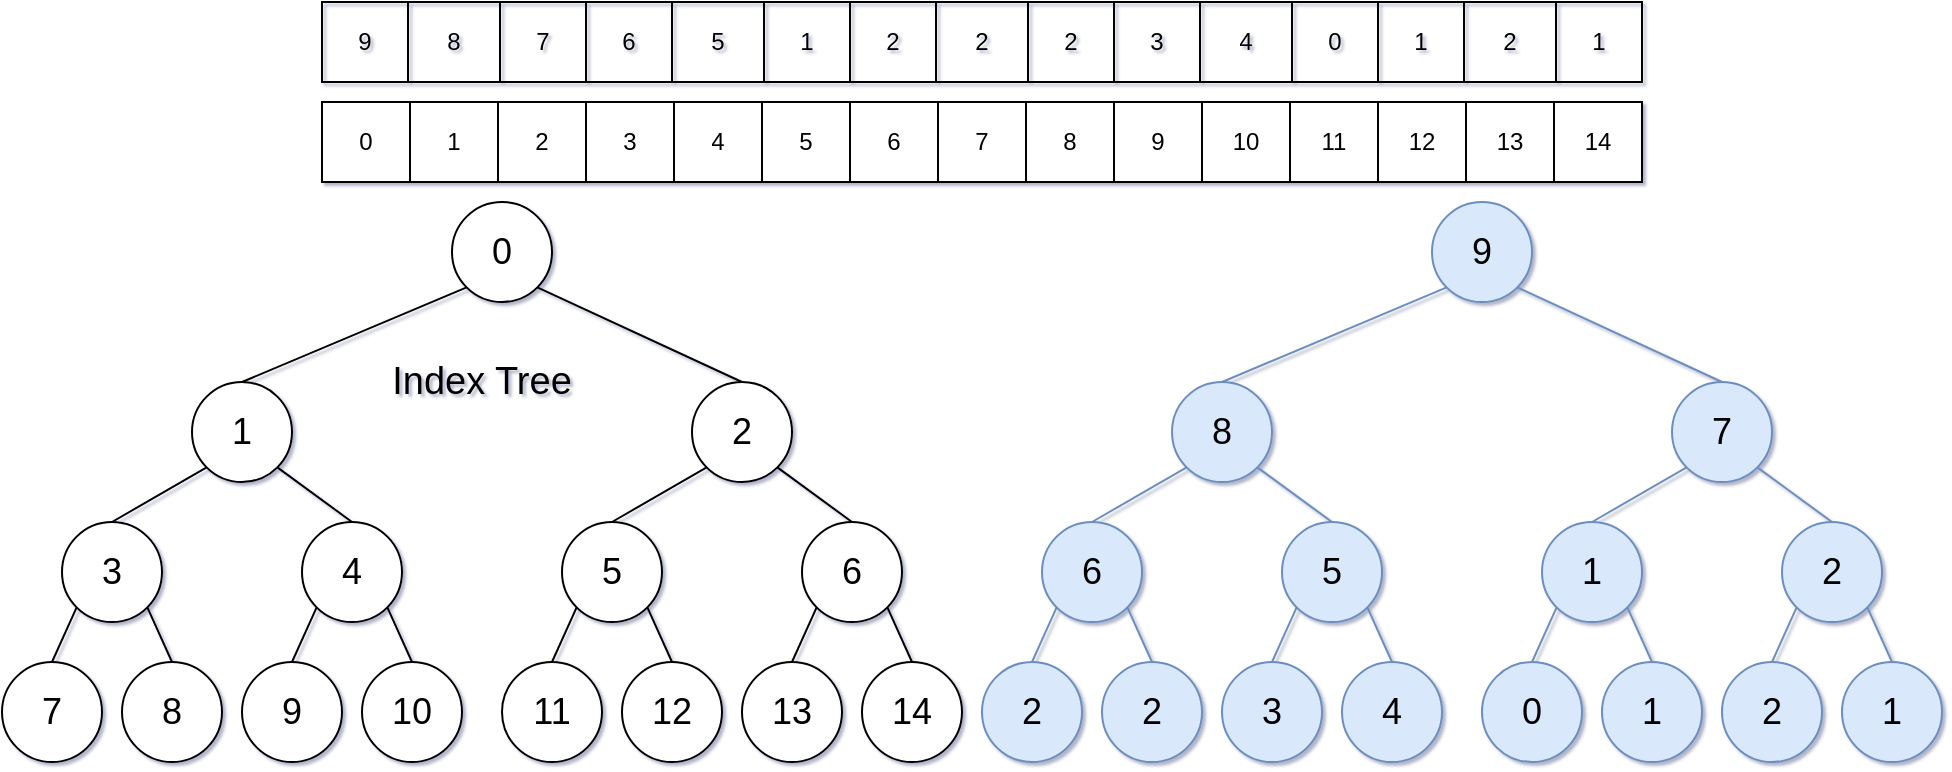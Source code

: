 <mxfile version="13.3.9" type="device"><diagram id="yVLZpIsI26Wl2eWA7hMD" name="Página-1"><mxGraphModel dx="1753" dy="853" grid="1" gridSize="10" guides="1" tooltips="1" connect="1" arrows="1" fold="1" page="1" pageScale="1" pageWidth="850" pageHeight="1100" math="1" shadow="1"><root><mxCell id="0"/><mxCell id="1" parent="0"/><mxCell id="zdoIZ9esWqNXrfheLimH-69" value="" style="ellipse;whiteSpace=wrap;html=1;aspect=fixed;fontSize=18;" parent="1" vertex="1"><mxGeometry x="235" y="310" width="50" height="50" as="geometry"/></mxCell><mxCell id="zdoIZ9esWqNXrfheLimH-70" value="0" style="text;html=1;strokeColor=none;fillColor=none;align=center;verticalAlign=middle;whiteSpace=wrap;rounded=0;fontSize=18;" parent="1" vertex="1"><mxGeometry x="240" y="325" width="40" height="20" as="geometry"/></mxCell><mxCell id="zdoIZ9esWqNXrfheLimH-90" value="" style="ellipse;whiteSpace=wrap;html=1;aspect=fixed;fontSize=18;" parent="1" vertex="1"><mxGeometry x="105" y="400" width="50" height="50" as="geometry"/></mxCell><mxCell id="zdoIZ9esWqNXrfheLimH-91" value="1" style="text;html=1;strokeColor=none;fillColor=none;align=center;verticalAlign=middle;whiteSpace=wrap;rounded=0;fontSize=18;" parent="1" vertex="1"><mxGeometry x="110" y="415" width="40" height="20" as="geometry"/></mxCell><mxCell id="zdoIZ9esWqNXrfheLimH-92" value="" style="ellipse;whiteSpace=wrap;html=1;aspect=fixed;fontSize=18;" parent="1" vertex="1"><mxGeometry x="40" y="470" width="50" height="50" as="geometry"/></mxCell><mxCell id="zdoIZ9esWqNXrfheLimH-93" value="3" style="text;html=1;strokeColor=none;fillColor=none;align=center;verticalAlign=middle;whiteSpace=wrap;rounded=0;fontSize=18;" parent="1" vertex="1"><mxGeometry x="45" y="485" width="40" height="20" as="geometry"/></mxCell><mxCell id="zdoIZ9esWqNXrfheLimH-96" value="" style="ellipse;whiteSpace=wrap;html=1;aspect=fixed;fontSize=18;" parent="1" vertex="1"><mxGeometry x="10" y="540" width="50" height="50" as="geometry"/></mxCell><mxCell id="zdoIZ9esWqNXrfheLimH-97" value="7" style="text;html=1;strokeColor=none;fillColor=none;align=center;verticalAlign=middle;whiteSpace=wrap;rounded=0;fontSize=18;" parent="1" vertex="1"><mxGeometry x="15" y="555" width="40" height="20" as="geometry"/></mxCell><mxCell id="zdoIZ9esWqNXrfheLimH-98" value="" style="ellipse;whiteSpace=wrap;html=1;aspect=fixed;fontSize=18;" parent="1" vertex="1"><mxGeometry x="70" y="540" width="50" height="50" as="geometry"/></mxCell><mxCell id="zdoIZ9esWqNXrfheLimH-99" value="8" style="text;html=1;strokeColor=none;fillColor=none;align=center;verticalAlign=middle;whiteSpace=wrap;rounded=0;fontSize=18;" parent="1" vertex="1"><mxGeometry x="75" y="555" width="40" height="20" as="geometry"/></mxCell><mxCell id="zdoIZ9esWqNXrfheLimH-108" value="" style="ellipse;whiteSpace=wrap;html=1;aspect=fixed;fontSize=18;" parent="1" vertex="1"><mxGeometry x="160" y="470" width="50" height="50" as="geometry"/></mxCell><mxCell id="zdoIZ9esWqNXrfheLimH-110" value="" style="ellipse;whiteSpace=wrap;html=1;aspect=fixed;fontSize=18;" parent="1" vertex="1"><mxGeometry x="130" y="540" width="50" height="50" as="geometry"/></mxCell><mxCell id="zdoIZ9esWqNXrfheLimH-111" value="9" style="text;html=1;strokeColor=none;fillColor=none;align=center;verticalAlign=middle;whiteSpace=wrap;rounded=0;fontSize=18;" parent="1" vertex="1"><mxGeometry x="135" y="555" width="40" height="20" as="geometry"/></mxCell><mxCell id="zdoIZ9esWqNXrfheLimH-112" value="" style="ellipse;whiteSpace=wrap;html=1;aspect=fixed;fontSize=18;" parent="1" vertex="1"><mxGeometry x="190" y="540" width="50" height="50" as="geometry"/></mxCell><mxCell id="zdoIZ9esWqNXrfheLimH-113" value="10" style="text;html=1;strokeColor=none;fillColor=none;align=center;verticalAlign=middle;whiteSpace=wrap;rounded=0;fontSize=18;" parent="1" vertex="1"><mxGeometry x="195" y="555" width="40" height="20" as="geometry"/></mxCell><mxCell id="zdoIZ9esWqNXrfheLimH-114" value="" style="ellipse;whiteSpace=wrap;html=1;aspect=fixed;fontSize=18;" parent="1" vertex="1"><mxGeometry x="355" y="400" width="50" height="50" as="geometry"/></mxCell><mxCell id="zdoIZ9esWqNXrfheLimH-115" value="2" style="text;html=1;strokeColor=none;fillColor=none;align=center;verticalAlign=middle;whiteSpace=wrap;rounded=0;fontSize=18;" parent="1" vertex="1"><mxGeometry x="360" y="415" width="40" height="20" as="geometry"/></mxCell><mxCell id="zdoIZ9esWqNXrfheLimH-116" value="" style="ellipse;whiteSpace=wrap;html=1;aspect=fixed;fontSize=18;" parent="1" vertex="1"><mxGeometry x="290" y="470" width="50" height="50" as="geometry"/></mxCell><mxCell id="zdoIZ9esWqNXrfheLimH-117" value="5" style="text;html=1;strokeColor=none;fillColor=none;align=center;verticalAlign=middle;whiteSpace=wrap;rounded=0;fontSize=18;" parent="1" vertex="1"><mxGeometry x="295" y="485" width="40" height="20" as="geometry"/></mxCell><mxCell id="zdoIZ9esWqNXrfheLimH-118" value="" style="ellipse;whiteSpace=wrap;html=1;aspect=fixed;fontSize=18;" parent="1" vertex="1"><mxGeometry x="260" y="540" width="50" height="50" as="geometry"/></mxCell><mxCell id="zdoIZ9esWqNXrfheLimH-119" value="11" style="text;html=1;strokeColor=none;fillColor=none;align=center;verticalAlign=middle;whiteSpace=wrap;rounded=0;fontSize=18;" parent="1" vertex="1"><mxGeometry x="265" y="555" width="40" height="20" as="geometry"/></mxCell><mxCell id="zdoIZ9esWqNXrfheLimH-120" value="" style="ellipse;whiteSpace=wrap;html=1;aspect=fixed;fontSize=18;" parent="1" vertex="1"><mxGeometry x="320" y="540" width="50" height="50" as="geometry"/></mxCell><mxCell id="zdoIZ9esWqNXrfheLimH-121" value="12" style="text;html=1;strokeColor=none;fillColor=none;align=center;verticalAlign=middle;whiteSpace=wrap;rounded=0;fontSize=18;" parent="1" vertex="1"><mxGeometry x="325" y="555" width="40" height="20" as="geometry"/></mxCell><mxCell id="zdoIZ9esWqNXrfheLimH-122" value="" style="ellipse;whiteSpace=wrap;html=1;aspect=fixed;fontSize=18;" parent="1" vertex="1"><mxGeometry x="410" y="470" width="50" height="50" as="geometry"/></mxCell><mxCell id="zdoIZ9esWqNXrfheLimH-124" value="" style="ellipse;whiteSpace=wrap;html=1;aspect=fixed;fontSize=18;" parent="1" vertex="1"><mxGeometry x="380" y="540" width="50" height="50" as="geometry"/></mxCell><mxCell id="zdoIZ9esWqNXrfheLimH-125" value="13" style="text;html=1;strokeColor=none;fillColor=none;align=center;verticalAlign=middle;whiteSpace=wrap;rounded=0;fontSize=18;" parent="1" vertex="1"><mxGeometry x="385" y="555" width="40" height="20" as="geometry"/></mxCell><mxCell id="zdoIZ9esWqNXrfheLimH-126" value="" style="ellipse;whiteSpace=wrap;html=1;aspect=fixed;fontSize=18;" parent="1" vertex="1"><mxGeometry x="440" y="540" width="50" height="50" as="geometry"/></mxCell><mxCell id="zdoIZ9esWqNXrfheLimH-127" value="14" style="text;html=1;strokeColor=none;fillColor=none;align=center;verticalAlign=middle;whiteSpace=wrap;rounded=0;fontSize=18;" parent="1" vertex="1"><mxGeometry x="445" y="555" width="40" height="20" as="geometry"/></mxCell><mxCell id="zdoIZ9esWqNXrfheLimH-128" value="4" style="text;html=1;strokeColor=none;fillColor=none;align=center;verticalAlign=middle;whiteSpace=wrap;rounded=0;fontSize=18;" parent="1" vertex="1"><mxGeometry x="165" y="485" width="40" height="20" as="geometry"/></mxCell><mxCell id="zdoIZ9esWqNXrfheLimH-129" value="6" style="text;html=1;strokeColor=none;fillColor=none;align=center;verticalAlign=middle;whiteSpace=wrap;rounded=0;fontSize=18;" parent="1" vertex="1"><mxGeometry x="415" y="485" width="40" height="20" as="geometry"/></mxCell><mxCell id="zdoIZ9esWqNXrfheLimH-133" value="" style="endArrow=none;html=1;entryX=0;entryY=1;entryDx=0;entryDy=0;exitX=0.5;exitY=0;exitDx=0;exitDy=0;fontSize=18;" parent="1" source="zdoIZ9esWqNXrfheLimH-90" target="zdoIZ9esWqNXrfheLimH-69" edge="1"><mxGeometry width="50" height="50" relative="1" as="geometry"><mxPoint x="120" y="350" as="sourcePoint"/><mxPoint x="170" y="300" as="targetPoint"/></mxGeometry></mxCell><mxCell id="zdoIZ9esWqNXrfheLimH-134" value="" style="endArrow=none;html=1;exitX=0.5;exitY=0;exitDx=0;exitDy=0;entryX=0;entryY=1;entryDx=0;entryDy=0;fontSize=18;" parent="1" source="zdoIZ9esWqNXrfheLimH-92" target="zdoIZ9esWqNXrfheLimH-90" edge="1"><mxGeometry width="50" height="50" relative="1" as="geometry"><mxPoint x="35" y="410" as="sourcePoint"/><mxPoint x="85" y="360" as="targetPoint"/></mxGeometry></mxCell><mxCell id="zdoIZ9esWqNXrfheLimH-135" value="" style="endArrow=none;html=1;exitX=0.5;exitY=0;exitDx=0;exitDy=0;entryX=1;entryY=1;entryDx=0;entryDy=0;fontSize=18;" parent="1" source="zdoIZ9esWqNXrfheLimH-108" target="zdoIZ9esWqNXrfheLimH-90" edge="1"><mxGeometry width="50" height="50" relative="1" as="geometry"><mxPoint x="195" y="430" as="sourcePoint"/><mxPoint x="245" y="380" as="targetPoint"/></mxGeometry></mxCell><mxCell id="zdoIZ9esWqNXrfheLimH-136" value="" style="endArrow=none;html=1;entryX=1;entryY=1;entryDx=0;entryDy=0;exitX=0.5;exitY=0;exitDx=0;exitDy=0;fontSize=18;" parent="1" source="zdoIZ9esWqNXrfheLimH-114" target="zdoIZ9esWqNXrfheLimH-69" edge="1"><mxGeometry width="50" height="50" relative="1" as="geometry"><mxPoint x="255" y="430" as="sourcePoint"/><mxPoint x="305" y="380" as="targetPoint"/></mxGeometry></mxCell><mxCell id="zdoIZ9esWqNXrfheLimH-137" value="" style="endArrow=none;html=1;exitX=0.5;exitY=0;exitDx=0;exitDy=0;entryX=0;entryY=1;entryDx=0;entryDy=0;fontSize=18;" parent="1" source="zdoIZ9esWqNXrfheLimH-116" target="zdoIZ9esWqNXrfheLimH-114" edge="1"><mxGeometry width="50" height="50" relative="1" as="geometry"><mxPoint x="350" y="470" as="sourcePoint"/><mxPoint x="400" y="420" as="targetPoint"/></mxGeometry></mxCell><mxCell id="zdoIZ9esWqNXrfheLimH-138" value="" style="endArrow=none;html=1;exitX=0.5;exitY=0;exitDx=0;exitDy=0;entryX=1;entryY=1;entryDx=0;entryDy=0;fontSize=18;" parent="1" source="zdoIZ9esWqNXrfheLimH-122" target="zdoIZ9esWqNXrfheLimH-114" edge="1"><mxGeometry width="50" height="50" relative="1" as="geometry"><mxPoint x="350" y="470" as="sourcePoint"/><mxPoint x="400" y="420" as="targetPoint"/></mxGeometry></mxCell><mxCell id="zdoIZ9esWqNXrfheLimH-170" value="" style="endArrow=none;html=1;exitX=0.5;exitY=0;exitDx=0;exitDy=0;entryX=0;entryY=1;entryDx=0;entryDy=0;fontSize=18;" parent="1" source="zdoIZ9esWqNXrfheLimH-96" target="zdoIZ9esWqNXrfheLimH-92" edge="1"><mxGeometry width="50" height="50" relative="1" as="geometry"><mxPoint x="235" y="430" as="sourcePoint"/><mxPoint x="285" y="380" as="targetPoint"/></mxGeometry></mxCell><mxCell id="zdoIZ9esWqNXrfheLimH-171" value="" style="endArrow=none;html=1;exitX=0.5;exitY=0;exitDx=0;exitDy=0;entryX=1;entryY=1;entryDx=0;entryDy=0;fontSize=18;" parent="1" source="zdoIZ9esWqNXrfheLimH-98" target="zdoIZ9esWqNXrfheLimH-92" edge="1"><mxGeometry width="50" height="50" relative="1" as="geometry"><mxPoint x="215" y="425" as="sourcePoint"/><mxPoint x="265" y="375" as="targetPoint"/></mxGeometry></mxCell><mxCell id="zdoIZ9esWqNXrfheLimH-172" value="" style="endArrow=none;html=1;exitX=0.5;exitY=0;exitDx=0;exitDy=0;entryX=0;entryY=1;entryDx=0;entryDy=0;fontSize=18;" parent="1" source="zdoIZ9esWqNXrfheLimH-110" target="zdoIZ9esWqNXrfheLimH-108" edge="1"><mxGeometry width="50" height="50" relative="1" as="geometry"><mxPoint x="245" y="450" as="sourcePoint"/><mxPoint x="295" y="400" as="targetPoint"/></mxGeometry></mxCell><mxCell id="zdoIZ9esWqNXrfheLimH-173" value="" style="endArrow=none;html=1;exitX=0.5;exitY=0;exitDx=0;exitDy=0;entryX=1;entryY=1;entryDx=0;entryDy=0;fontSize=18;" parent="1" source="zdoIZ9esWqNXrfheLimH-112" target="zdoIZ9esWqNXrfheLimH-108" edge="1"><mxGeometry width="50" height="50" relative="1" as="geometry"><mxPoint x="245" y="450" as="sourcePoint"/><mxPoint x="295" y="400" as="targetPoint"/></mxGeometry></mxCell><mxCell id="zdoIZ9esWqNXrfheLimH-174" value="" style="endArrow=none;html=1;exitX=0.5;exitY=0;exitDx=0;exitDy=0;entryX=0;entryY=1;entryDx=0;entryDy=0;fontSize=18;" parent="1" source="zdoIZ9esWqNXrfheLimH-118" target="zdoIZ9esWqNXrfheLimH-116" edge="1"><mxGeometry width="50" height="50" relative="1" as="geometry"><mxPoint x="330" y="510" as="sourcePoint"/><mxPoint x="380" y="460" as="targetPoint"/></mxGeometry></mxCell><mxCell id="zdoIZ9esWqNXrfheLimH-175" value="" style="endArrow=none;html=1;exitX=0.5;exitY=0;exitDx=0;exitDy=0;entryX=1;entryY=1;entryDx=0;entryDy=0;fontSize=18;" parent="1" source="zdoIZ9esWqNXrfheLimH-120" target="zdoIZ9esWqNXrfheLimH-116" edge="1"><mxGeometry width="50" height="50" relative="1" as="geometry"><mxPoint x="330" y="510" as="sourcePoint"/><mxPoint x="380" y="460" as="targetPoint"/></mxGeometry></mxCell><mxCell id="zdoIZ9esWqNXrfheLimH-176" value="" style="endArrow=none;html=1;exitX=0.5;exitY=0;exitDx=0;exitDy=0;entryX=0;entryY=1;entryDx=0;entryDy=0;fontSize=18;" parent="1" source="zdoIZ9esWqNXrfheLimH-124" target="zdoIZ9esWqNXrfheLimH-122" edge="1"><mxGeometry width="50" height="50" relative="1" as="geometry"><mxPoint x="330" y="510" as="sourcePoint"/><mxPoint x="380" y="460" as="targetPoint"/></mxGeometry></mxCell><mxCell id="zdoIZ9esWqNXrfheLimH-177" value="" style="endArrow=none;html=1;exitX=0.5;exitY=0;exitDx=0;exitDy=0;entryX=1;entryY=1;entryDx=0;entryDy=0;fontSize=18;" parent="1" source="zdoIZ9esWqNXrfheLimH-126" target="zdoIZ9esWqNXrfheLimH-122" edge="1"><mxGeometry width="50" height="50" relative="1" as="geometry"><mxPoint x="330" y="510" as="sourcePoint"/><mxPoint x="380" y="460" as="targetPoint"/></mxGeometry></mxCell><mxCell id="bMWeSLKHBJGK13FHIj7Q-1" value="" style="ellipse;whiteSpace=wrap;html=1;aspect=fixed;fontSize=18;fillColor=#dae8fc;strokeColor=#6c8ebf;" vertex="1" parent="1"><mxGeometry x="725" y="310" width="50" height="50" as="geometry"/></mxCell><mxCell id="bMWeSLKHBJGK13FHIj7Q-2" value="9" style="text;html=1;align=center;verticalAlign=middle;whiteSpace=wrap;rounded=0;fontSize=18;" vertex="1" parent="1"><mxGeometry x="730" y="325" width="40" height="20" as="geometry"/></mxCell><mxCell id="bMWeSLKHBJGK13FHIj7Q-3" value="" style="ellipse;whiteSpace=wrap;html=1;aspect=fixed;fontSize=18;fillColor=#dae8fc;strokeColor=#6c8ebf;" vertex="1" parent="1"><mxGeometry x="595" y="400" width="50" height="50" as="geometry"/></mxCell><mxCell id="bMWeSLKHBJGK13FHIj7Q-4" value="8" style="text;html=1;align=center;verticalAlign=middle;whiteSpace=wrap;rounded=0;fontSize=18;" vertex="1" parent="1"><mxGeometry x="600" y="415" width="40" height="20" as="geometry"/></mxCell><mxCell id="bMWeSLKHBJGK13FHIj7Q-5" value="" style="ellipse;whiteSpace=wrap;html=1;aspect=fixed;fontSize=18;fillColor=#dae8fc;strokeColor=#6c8ebf;" vertex="1" parent="1"><mxGeometry x="530" y="470" width="50" height="50" as="geometry"/></mxCell><mxCell id="bMWeSLKHBJGK13FHIj7Q-6" value="6" style="text;html=1;align=center;verticalAlign=middle;whiteSpace=wrap;rounded=0;fontSize=18;" vertex="1" parent="1"><mxGeometry x="535" y="485" width="40" height="20" as="geometry"/></mxCell><mxCell id="bMWeSLKHBJGK13FHIj7Q-7" value="" style="ellipse;whiteSpace=wrap;html=1;aspect=fixed;fontSize=18;fillColor=#dae8fc;strokeColor=#6c8ebf;" vertex="1" parent="1"><mxGeometry x="500" y="540" width="50" height="50" as="geometry"/></mxCell><mxCell id="bMWeSLKHBJGK13FHIj7Q-8" value="2" style="text;html=1;align=center;verticalAlign=middle;whiteSpace=wrap;rounded=0;fontSize=18;" vertex="1" parent="1"><mxGeometry x="505" y="555" width="40" height="20" as="geometry"/></mxCell><mxCell id="bMWeSLKHBJGK13FHIj7Q-9" value="" style="ellipse;whiteSpace=wrap;html=1;aspect=fixed;fontSize=18;fillColor=#dae8fc;strokeColor=#6c8ebf;" vertex="1" parent="1"><mxGeometry x="560" y="540" width="50" height="50" as="geometry"/></mxCell><mxCell id="bMWeSLKHBJGK13FHIj7Q-10" value="2" style="text;html=1;align=center;verticalAlign=middle;whiteSpace=wrap;rounded=0;fontSize=18;" vertex="1" parent="1"><mxGeometry x="565" y="555" width="40" height="20" as="geometry"/></mxCell><mxCell id="bMWeSLKHBJGK13FHIj7Q-11" value="" style="ellipse;whiteSpace=wrap;html=1;aspect=fixed;fontSize=18;fillColor=#dae8fc;strokeColor=#6c8ebf;" vertex="1" parent="1"><mxGeometry x="650" y="470" width="50" height="50" as="geometry"/></mxCell><mxCell id="bMWeSLKHBJGK13FHIj7Q-12" value="" style="ellipse;whiteSpace=wrap;html=1;aspect=fixed;fontSize=18;fillColor=#dae8fc;strokeColor=#6c8ebf;" vertex="1" parent="1"><mxGeometry x="620" y="540" width="50" height="50" as="geometry"/></mxCell><mxCell id="bMWeSLKHBJGK13FHIj7Q-13" value="3" style="text;html=1;align=center;verticalAlign=middle;whiteSpace=wrap;rounded=0;fontSize=18;" vertex="1" parent="1"><mxGeometry x="625" y="555" width="40" height="20" as="geometry"/></mxCell><mxCell id="bMWeSLKHBJGK13FHIj7Q-14" value="" style="ellipse;whiteSpace=wrap;html=1;aspect=fixed;fontSize=18;fillColor=#dae8fc;strokeColor=#6c8ebf;" vertex="1" parent="1"><mxGeometry x="680" y="540" width="50" height="50" as="geometry"/></mxCell><mxCell id="bMWeSLKHBJGK13FHIj7Q-15" value="4" style="text;html=1;align=center;verticalAlign=middle;whiteSpace=wrap;rounded=0;fontSize=18;" vertex="1" parent="1"><mxGeometry x="685" y="555" width="40" height="20" as="geometry"/></mxCell><mxCell id="bMWeSLKHBJGK13FHIj7Q-16" value="" style="ellipse;whiteSpace=wrap;html=1;aspect=fixed;fontSize=18;fillColor=#dae8fc;strokeColor=#6c8ebf;" vertex="1" parent="1"><mxGeometry x="845" y="400" width="50" height="50" as="geometry"/></mxCell><mxCell id="bMWeSLKHBJGK13FHIj7Q-17" value="7" style="text;html=1;align=center;verticalAlign=middle;whiteSpace=wrap;rounded=0;fontSize=18;" vertex="1" parent="1"><mxGeometry x="850" y="415" width="40" height="20" as="geometry"/></mxCell><mxCell id="bMWeSLKHBJGK13FHIj7Q-18" value="" style="ellipse;whiteSpace=wrap;html=1;aspect=fixed;fontSize=18;fillColor=#dae8fc;strokeColor=#6c8ebf;" vertex="1" parent="1"><mxGeometry x="780" y="470" width="50" height="50" as="geometry"/></mxCell><mxCell id="bMWeSLKHBJGK13FHIj7Q-19" value="1" style="text;html=1;align=center;verticalAlign=middle;whiteSpace=wrap;rounded=0;fontSize=18;" vertex="1" parent="1"><mxGeometry x="785" y="485" width="40" height="20" as="geometry"/></mxCell><mxCell id="bMWeSLKHBJGK13FHIj7Q-20" value="" style="ellipse;whiteSpace=wrap;html=1;aspect=fixed;fontSize=18;fillColor=#dae8fc;strokeColor=#6c8ebf;" vertex="1" parent="1"><mxGeometry x="750" y="540" width="50" height="50" as="geometry"/></mxCell><mxCell id="bMWeSLKHBJGK13FHIj7Q-21" value="0" style="text;html=1;align=center;verticalAlign=middle;whiteSpace=wrap;rounded=0;fontSize=18;" vertex="1" parent="1"><mxGeometry x="755" y="555" width="40" height="20" as="geometry"/></mxCell><mxCell id="bMWeSLKHBJGK13FHIj7Q-22" value="" style="ellipse;whiteSpace=wrap;html=1;aspect=fixed;fontSize=18;fillColor=#dae8fc;strokeColor=#6c8ebf;" vertex="1" parent="1"><mxGeometry x="810" y="540" width="50" height="50" as="geometry"/></mxCell><mxCell id="bMWeSLKHBJGK13FHIj7Q-23" value="1" style="text;html=1;align=center;verticalAlign=middle;whiteSpace=wrap;rounded=0;fontSize=18;" vertex="1" parent="1"><mxGeometry x="815" y="555" width="40" height="20" as="geometry"/></mxCell><mxCell id="bMWeSLKHBJGK13FHIj7Q-24" value="" style="ellipse;whiteSpace=wrap;html=1;aspect=fixed;fontSize=18;fillColor=#dae8fc;strokeColor=#6c8ebf;" vertex="1" parent="1"><mxGeometry x="900" y="470" width="50" height="50" as="geometry"/></mxCell><mxCell id="bMWeSLKHBJGK13FHIj7Q-25" value="" style="ellipse;whiteSpace=wrap;html=1;aspect=fixed;fontSize=18;fillColor=#dae8fc;strokeColor=#6c8ebf;" vertex="1" parent="1"><mxGeometry x="870" y="540" width="50" height="50" as="geometry"/></mxCell><mxCell id="bMWeSLKHBJGK13FHIj7Q-26" value="2" style="text;html=1;align=center;verticalAlign=middle;whiteSpace=wrap;rounded=0;fontSize=18;" vertex="1" parent="1"><mxGeometry x="875" y="555" width="40" height="20" as="geometry"/></mxCell><mxCell id="bMWeSLKHBJGK13FHIj7Q-27" value="" style="ellipse;whiteSpace=wrap;html=1;aspect=fixed;fontSize=18;fillColor=#dae8fc;strokeColor=#6c8ebf;" vertex="1" parent="1"><mxGeometry x="930" y="540" width="50" height="50" as="geometry"/></mxCell><mxCell id="bMWeSLKHBJGK13FHIj7Q-28" value="1" style="text;html=1;align=center;verticalAlign=middle;whiteSpace=wrap;rounded=0;fontSize=18;" vertex="1" parent="1"><mxGeometry x="935" y="555" width="40" height="20" as="geometry"/></mxCell><mxCell id="bMWeSLKHBJGK13FHIj7Q-29" value="5" style="text;html=1;align=center;verticalAlign=middle;whiteSpace=wrap;rounded=0;fontSize=18;" vertex="1" parent="1"><mxGeometry x="655" y="485" width="40" height="20" as="geometry"/></mxCell><mxCell id="bMWeSLKHBJGK13FHIj7Q-30" value="2" style="text;html=1;align=center;verticalAlign=middle;whiteSpace=wrap;rounded=0;fontSize=18;" vertex="1" parent="1"><mxGeometry x="905" y="485" width="40" height="20" as="geometry"/></mxCell><mxCell id="bMWeSLKHBJGK13FHIj7Q-31" value="" style="endArrow=none;html=1;entryX=0;entryY=1;entryDx=0;entryDy=0;exitX=0.5;exitY=0;exitDx=0;exitDy=0;fontSize=18;fillColor=#dae8fc;strokeColor=#6c8ebf;" edge="1" source="bMWeSLKHBJGK13FHIj7Q-3" target="bMWeSLKHBJGK13FHIj7Q-1" parent="1"><mxGeometry width="50" height="50" relative="1" as="geometry"><mxPoint x="610" y="350" as="sourcePoint"/><mxPoint x="660" y="300" as="targetPoint"/></mxGeometry></mxCell><mxCell id="bMWeSLKHBJGK13FHIj7Q-32" value="" style="endArrow=none;html=1;exitX=0.5;exitY=0;exitDx=0;exitDy=0;entryX=0;entryY=1;entryDx=0;entryDy=0;fontSize=18;fillColor=#dae8fc;strokeColor=#6c8ebf;" edge="1" source="bMWeSLKHBJGK13FHIj7Q-5" target="bMWeSLKHBJGK13FHIj7Q-3" parent="1"><mxGeometry width="50" height="50" relative="1" as="geometry"><mxPoint x="525" y="410" as="sourcePoint"/><mxPoint x="575" y="360" as="targetPoint"/></mxGeometry></mxCell><mxCell id="bMWeSLKHBJGK13FHIj7Q-33" value="" style="endArrow=none;html=1;exitX=0.5;exitY=0;exitDx=0;exitDy=0;entryX=1;entryY=1;entryDx=0;entryDy=0;fontSize=18;fillColor=#dae8fc;strokeColor=#6c8ebf;" edge="1" source="bMWeSLKHBJGK13FHIj7Q-11" target="bMWeSLKHBJGK13FHIj7Q-3" parent="1"><mxGeometry width="50" height="50" relative="1" as="geometry"><mxPoint x="685" y="430" as="sourcePoint"/><mxPoint x="735" y="380" as="targetPoint"/></mxGeometry></mxCell><mxCell id="bMWeSLKHBJGK13FHIj7Q-34" value="" style="endArrow=none;html=1;entryX=1;entryY=1;entryDx=0;entryDy=0;exitX=0.5;exitY=0;exitDx=0;exitDy=0;fontSize=18;fillColor=#dae8fc;strokeColor=#6c8ebf;" edge="1" source="bMWeSLKHBJGK13FHIj7Q-16" target="bMWeSLKHBJGK13FHIj7Q-1" parent="1"><mxGeometry width="50" height="50" relative="1" as="geometry"><mxPoint x="745" y="430" as="sourcePoint"/><mxPoint x="795" y="380" as="targetPoint"/></mxGeometry></mxCell><mxCell id="bMWeSLKHBJGK13FHIj7Q-35" value="" style="endArrow=none;html=1;exitX=0.5;exitY=0;exitDx=0;exitDy=0;entryX=0;entryY=1;entryDx=0;entryDy=0;fontSize=18;fillColor=#dae8fc;strokeColor=#6c8ebf;" edge="1" source="bMWeSLKHBJGK13FHIj7Q-18" target="bMWeSLKHBJGK13FHIj7Q-16" parent="1"><mxGeometry width="50" height="50" relative="1" as="geometry"><mxPoint x="840" y="470" as="sourcePoint"/><mxPoint x="890" y="420" as="targetPoint"/></mxGeometry></mxCell><mxCell id="bMWeSLKHBJGK13FHIj7Q-36" value="" style="endArrow=none;html=1;exitX=0.5;exitY=0;exitDx=0;exitDy=0;entryX=1;entryY=1;entryDx=0;entryDy=0;fontSize=18;fillColor=#dae8fc;strokeColor=#6c8ebf;" edge="1" source="bMWeSLKHBJGK13FHIj7Q-24" target="bMWeSLKHBJGK13FHIj7Q-16" parent="1"><mxGeometry width="50" height="50" relative="1" as="geometry"><mxPoint x="840" y="470" as="sourcePoint"/><mxPoint x="890" y="420" as="targetPoint"/></mxGeometry></mxCell><mxCell id="bMWeSLKHBJGK13FHIj7Q-37" value="" style="endArrow=none;html=1;exitX=0.5;exitY=0;exitDx=0;exitDy=0;entryX=0;entryY=1;entryDx=0;entryDy=0;fontSize=18;fillColor=#dae8fc;strokeColor=#6c8ebf;" edge="1" source="bMWeSLKHBJGK13FHIj7Q-7" target="bMWeSLKHBJGK13FHIj7Q-5" parent="1"><mxGeometry width="50" height="50" relative="1" as="geometry"><mxPoint x="725" y="430" as="sourcePoint"/><mxPoint x="775" y="380" as="targetPoint"/></mxGeometry></mxCell><mxCell id="bMWeSLKHBJGK13FHIj7Q-38" value="" style="endArrow=none;html=1;exitX=0.5;exitY=0;exitDx=0;exitDy=0;entryX=1;entryY=1;entryDx=0;entryDy=0;fontSize=18;fillColor=#dae8fc;strokeColor=#6c8ebf;" edge="1" source="bMWeSLKHBJGK13FHIj7Q-9" target="bMWeSLKHBJGK13FHIj7Q-5" parent="1"><mxGeometry width="50" height="50" relative="1" as="geometry"><mxPoint x="705" y="425" as="sourcePoint"/><mxPoint x="755" y="375" as="targetPoint"/></mxGeometry></mxCell><mxCell id="bMWeSLKHBJGK13FHIj7Q-39" value="" style="endArrow=none;html=1;exitX=0.5;exitY=0;exitDx=0;exitDy=0;entryX=0;entryY=1;entryDx=0;entryDy=0;fontSize=18;fillColor=#dae8fc;strokeColor=#6c8ebf;" edge="1" source="bMWeSLKHBJGK13FHIj7Q-12" target="bMWeSLKHBJGK13FHIj7Q-11" parent="1"><mxGeometry width="50" height="50" relative="1" as="geometry"><mxPoint x="735" y="450" as="sourcePoint"/><mxPoint x="785" y="400" as="targetPoint"/></mxGeometry></mxCell><mxCell id="bMWeSLKHBJGK13FHIj7Q-40" value="" style="endArrow=none;html=1;exitX=0.5;exitY=0;exitDx=0;exitDy=0;entryX=1;entryY=1;entryDx=0;entryDy=0;fontSize=18;fillColor=#dae8fc;strokeColor=#6c8ebf;" edge="1" source="bMWeSLKHBJGK13FHIj7Q-14" target="bMWeSLKHBJGK13FHIj7Q-11" parent="1"><mxGeometry width="50" height="50" relative="1" as="geometry"><mxPoint x="735" y="450" as="sourcePoint"/><mxPoint x="785" y="400" as="targetPoint"/></mxGeometry></mxCell><mxCell id="bMWeSLKHBJGK13FHIj7Q-41" value="" style="endArrow=none;html=1;exitX=0.5;exitY=0;exitDx=0;exitDy=0;entryX=0;entryY=1;entryDx=0;entryDy=0;fontSize=18;fillColor=#dae8fc;strokeColor=#6c8ebf;" edge="1" source="bMWeSLKHBJGK13FHIj7Q-20" target="bMWeSLKHBJGK13FHIj7Q-18" parent="1"><mxGeometry width="50" height="50" relative="1" as="geometry"><mxPoint x="820" y="510" as="sourcePoint"/><mxPoint x="870" y="460" as="targetPoint"/></mxGeometry></mxCell><mxCell id="bMWeSLKHBJGK13FHIj7Q-42" value="" style="endArrow=none;html=1;exitX=0.5;exitY=0;exitDx=0;exitDy=0;entryX=1;entryY=1;entryDx=0;entryDy=0;fontSize=18;fillColor=#dae8fc;strokeColor=#6c8ebf;" edge="1" source="bMWeSLKHBJGK13FHIj7Q-22" target="bMWeSLKHBJGK13FHIj7Q-18" parent="1"><mxGeometry width="50" height="50" relative="1" as="geometry"><mxPoint x="820" y="510" as="sourcePoint"/><mxPoint x="870" y="460" as="targetPoint"/></mxGeometry></mxCell><mxCell id="bMWeSLKHBJGK13FHIj7Q-43" value="" style="endArrow=none;html=1;exitX=0.5;exitY=0;exitDx=0;exitDy=0;entryX=0;entryY=1;entryDx=0;entryDy=0;fontSize=18;fillColor=#dae8fc;strokeColor=#6c8ebf;" edge="1" source="bMWeSLKHBJGK13FHIj7Q-25" target="bMWeSLKHBJGK13FHIj7Q-24" parent="1"><mxGeometry width="50" height="50" relative="1" as="geometry"><mxPoint x="820" y="510" as="sourcePoint"/><mxPoint x="870" y="460" as="targetPoint"/></mxGeometry></mxCell><mxCell id="bMWeSLKHBJGK13FHIj7Q-44" value="" style="endArrow=none;html=1;exitX=0.5;exitY=0;exitDx=0;exitDy=0;entryX=1;entryY=1;entryDx=0;entryDy=0;fontSize=18;fillColor=#dae8fc;strokeColor=#6c8ebf;" edge="1" source="bMWeSLKHBJGK13FHIj7Q-27" target="bMWeSLKHBJGK13FHIj7Q-24" parent="1"><mxGeometry width="50" height="50" relative="1" as="geometry"><mxPoint x="820" y="510" as="sourcePoint"/><mxPoint x="870" y="460" as="targetPoint"/></mxGeometry></mxCell><mxCell id="bMWeSLKHBJGK13FHIj7Q-45" value="&lt;font style=&quot;font-size: 19px&quot;&gt;Index Tree&lt;/font&gt;" style="text;html=1;strokeColor=none;fillColor=none;align=center;verticalAlign=middle;whiteSpace=wrap;rounded=0;" vertex="1" parent="1"><mxGeometry x="200" y="380" width="100" height="40" as="geometry"/></mxCell><mxCell id="zdoIZ9esWqNXrfheLimH-52" value="" style="shape=table;html=1;whiteSpace=wrap;startSize=0;container=1;collapsible=0;childLayout=tableLayout;perimeterSpacing=1;fillColor=none;" parent="1" vertex="1"><mxGeometry x="170" y="210" width="660" height="40" as="geometry"/></mxCell><mxCell id="zdoIZ9esWqNXrfheLimH-53" value="" style="shape=partialRectangle;html=1;whiteSpace=wrap;collapsible=0;dropTarget=0;pointerEvents=0;top=0;left=0;bottom=0;right=0;points=[[0,0.5],[1,0.5]];portConstraint=eastwest;perimeterSpacing=1;fillColor=none;" parent="zdoIZ9esWqNXrfheLimH-52" vertex="1"><mxGeometry width="660" height="40" as="geometry"/></mxCell><mxCell id="zdoIZ9esWqNXrfheLimH-54" value="9" style="shape=partialRectangle;html=1;whiteSpace=wrap;connectable=0;overflow=hidden;top=0;left=0;bottom=0;right=0;perimeterSpacing=1;fillColor=none;" parent="zdoIZ9esWqNXrfheLimH-53" vertex="1"><mxGeometry width="43" height="40" as="geometry"/></mxCell><mxCell id="zdoIZ9esWqNXrfheLimH-55" value="8" style="shape=partialRectangle;html=1;whiteSpace=wrap;connectable=0;overflow=hidden;top=0;left=0;bottom=0;right=0;perimeterSpacing=1;fillColor=none;" parent="zdoIZ9esWqNXrfheLimH-53" vertex="1"><mxGeometry x="43" width="46" height="40" as="geometry"/></mxCell><mxCell id="zdoIZ9esWqNXrfheLimH-56" value="7" style="shape=partialRectangle;html=1;whiteSpace=wrap;connectable=0;overflow=hidden;top=0;left=0;bottom=0;right=0;perimeterSpacing=1;fillColor=none;" parent="zdoIZ9esWqNXrfheLimH-53" vertex="1"><mxGeometry x="89" width="43" height="40" as="geometry"/></mxCell><mxCell id="zdoIZ9esWqNXrfheLimH-57" value="6" style="shape=partialRectangle;html=1;whiteSpace=wrap;connectable=0;overflow=hidden;top=0;left=0;bottom=0;right=0;perimeterSpacing=1;fillColor=none;" parent="zdoIZ9esWqNXrfheLimH-53" vertex="1"><mxGeometry x="132" width="43" height="40" as="geometry"/></mxCell><mxCell id="zdoIZ9esWqNXrfheLimH-58" value="5" style="shape=partialRectangle;html=1;whiteSpace=wrap;connectable=0;overflow=hidden;top=0;left=0;bottom=0;right=0;perimeterSpacing=1;fillColor=none;" parent="zdoIZ9esWqNXrfheLimH-53" vertex="1"><mxGeometry x="175" width="46" height="40" as="geometry"/></mxCell><mxCell id="zdoIZ9esWqNXrfheLimH-59" value="1" style="shape=partialRectangle;html=1;whiteSpace=wrap;connectable=0;overflow=hidden;top=0;left=0;bottom=0;right=0;perimeterSpacing=1;fillColor=none;" parent="zdoIZ9esWqNXrfheLimH-53" vertex="1"><mxGeometry x="221" width="43" height="40" as="geometry"/></mxCell><mxCell id="zdoIZ9esWqNXrfheLimH-60" value="2" style="shape=partialRectangle;html=1;whiteSpace=wrap;connectable=0;overflow=hidden;top=0;left=0;bottom=0;right=0;perimeterSpacing=1;fillColor=none;" parent="zdoIZ9esWqNXrfheLimH-53" vertex="1"><mxGeometry x="264" width="43" height="40" as="geometry"/></mxCell><mxCell id="zdoIZ9esWqNXrfheLimH-61" value="2" style="shape=partialRectangle;html=1;whiteSpace=wrap;connectable=0;overflow=hidden;top=0;left=0;bottom=0;right=0;perimeterSpacing=1;fillColor=none;" parent="zdoIZ9esWqNXrfheLimH-53" vertex="1"><mxGeometry x="307" width="46" height="40" as="geometry"/></mxCell><mxCell id="zdoIZ9esWqNXrfheLimH-62" value="2" style="shape=partialRectangle;html=1;whiteSpace=wrap;connectable=0;overflow=hidden;top=0;left=0;bottom=0;right=0;perimeterSpacing=1;fillColor=none;" parent="zdoIZ9esWqNXrfheLimH-53" vertex="1"><mxGeometry x="353" width="43" height="40" as="geometry"/></mxCell><mxCell id="zdoIZ9esWqNXrfheLimH-63" value="3" style="shape=partialRectangle;html=1;whiteSpace=wrap;connectable=0;overflow=hidden;top=0;left=0;bottom=0;right=0;perimeterSpacing=1;fillColor=none;" parent="zdoIZ9esWqNXrfheLimH-53" vertex="1"><mxGeometry x="396" width="43" height="40" as="geometry"/></mxCell><mxCell id="zdoIZ9esWqNXrfheLimH-64" value="4" style="shape=partialRectangle;html=1;whiteSpace=wrap;connectable=0;overflow=hidden;top=0;left=0;bottom=0;right=0;perimeterSpacing=1;fillColor=none;" parent="zdoIZ9esWqNXrfheLimH-53" vertex="1"><mxGeometry x="439" width="46" height="40" as="geometry"/></mxCell><mxCell id="zdoIZ9esWqNXrfheLimH-65" value="0" style="shape=partialRectangle;html=1;whiteSpace=wrap;connectable=0;overflow=hidden;top=0;left=0;bottom=0;right=0;perimeterSpacing=1;fillColor=none;" parent="zdoIZ9esWqNXrfheLimH-53" vertex="1"><mxGeometry x="485" width="43" height="40" as="geometry"/></mxCell><mxCell id="zdoIZ9esWqNXrfheLimH-66" value="1" style="shape=partialRectangle;html=1;whiteSpace=wrap;connectable=0;overflow=hidden;top=0;left=0;bottom=0;right=0;perimeterSpacing=1;fillColor=none;" parent="zdoIZ9esWqNXrfheLimH-53" vertex="1"><mxGeometry x="528" width="43" height="40" as="geometry"/></mxCell><mxCell id="zdoIZ9esWqNXrfheLimH-67" value="2" style="shape=partialRectangle;html=1;whiteSpace=wrap;connectable=0;overflow=hidden;top=0;left=0;bottom=0;right=0;perimeterSpacing=1;fillColor=none;" parent="zdoIZ9esWqNXrfheLimH-53" vertex="1"><mxGeometry x="571" width="46" height="40" as="geometry"/></mxCell><mxCell id="zdoIZ9esWqNXrfheLimH-68" value="1" style="shape=partialRectangle;html=1;whiteSpace=wrap;connectable=0;overflow=hidden;top=0;left=0;bottom=0;right=0;perimeterSpacing=1;fillColor=none;" parent="zdoIZ9esWqNXrfheLimH-53" vertex="1"><mxGeometry x="617" width="43" height="40" as="geometry"/></mxCell><mxCell id="zdoIZ9esWqNXrfheLimH-35" value="" style="shape=table;html=1;whiteSpace=wrap;startSize=0;container=1;collapsible=0;childLayout=tableLayout;" parent="1" vertex="1"><mxGeometry x="170" y="260" width="660" height="40" as="geometry"/></mxCell><mxCell id="zdoIZ9esWqNXrfheLimH-36" value="" style="shape=partialRectangle;html=1;whiteSpace=wrap;collapsible=0;dropTarget=0;pointerEvents=0;fillColor=none;top=0;left=0;bottom=0;right=0;points=[[0,0.5],[1,0.5]];portConstraint=eastwest;" parent="zdoIZ9esWqNXrfheLimH-35" vertex="1"><mxGeometry width="660" height="40" as="geometry"/></mxCell><mxCell id="zdoIZ9esWqNXrfheLimH-37" value="0" style="shape=partialRectangle;html=1;whiteSpace=wrap;connectable=0;overflow=hidden;fillColor=none;top=0;left=0;bottom=0;right=0;" parent="zdoIZ9esWqNXrfheLimH-36" vertex="1"><mxGeometry width="44" height="40" as="geometry"/></mxCell><mxCell id="zdoIZ9esWqNXrfheLimH-38" value="1" style="shape=partialRectangle;html=1;whiteSpace=wrap;connectable=0;overflow=hidden;fillColor=none;top=0;left=0;bottom=0;right=0;" parent="zdoIZ9esWqNXrfheLimH-36" vertex="1"><mxGeometry x="44" width="44" height="40" as="geometry"/></mxCell><mxCell id="zdoIZ9esWqNXrfheLimH-39" value="2" style="shape=partialRectangle;html=1;whiteSpace=wrap;connectable=0;overflow=hidden;fillColor=none;top=0;left=0;bottom=0;right=0;" parent="zdoIZ9esWqNXrfheLimH-36" vertex="1"><mxGeometry x="88" width="44" height="40" as="geometry"/></mxCell><mxCell id="zdoIZ9esWqNXrfheLimH-40" value="3" style="shape=partialRectangle;html=1;whiteSpace=wrap;connectable=0;overflow=hidden;fillColor=none;top=0;left=0;bottom=0;right=0;" parent="zdoIZ9esWqNXrfheLimH-36" vertex="1"><mxGeometry x="132" width="44" height="40" as="geometry"/></mxCell><mxCell id="zdoIZ9esWqNXrfheLimH-41" value="4" style="shape=partialRectangle;html=1;whiteSpace=wrap;connectable=0;overflow=hidden;fillColor=none;top=0;left=0;bottom=0;right=0;" parent="zdoIZ9esWqNXrfheLimH-36" vertex="1"><mxGeometry x="176" width="44" height="40" as="geometry"/></mxCell><mxCell id="zdoIZ9esWqNXrfheLimH-42" value="5" style="shape=partialRectangle;html=1;whiteSpace=wrap;connectable=0;overflow=hidden;fillColor=none;top=0;left=0;bottom=0;right=0;" parent="zdoIZ9esWqNXrfheLimH-36" vertex="1"><mxGeometry x="220" width="44" height="40" as="geometry"/></mxCell><mxCell id="zdoIZ9esWqNXrfheLimH-43" value="6" style="shape=partialRectangle;html=1;whiteSpace=wrap;connectable=0;overflow=hidden;fillColor=none;top=0;left=0;bottom=0;right=0;" parent="zdoIZ9esWqNXrfheLimH-36" vertex="1"><mxGeometry x="264" width="44" height="40" as="geometry"/></mxCell><mxCell id="zdoIZ9esWqNXrfheLimH-44" value="7" style="shape=partialRectangle;html=1;whiteSpace=wrap;connectable=0;overflow=hidden;fillColor=none;top=0;left=0;bottom=0;right=0;" parent="zdoIZ9esWqNXrfheLimH-36" vertex="1"><mxGeometry x="308" width="44" height="40" as="geometry"/></mxCell><mxCell id="zdoIZ9esWqNXrfheLimH-45" value="8" style="shape=partialRectangle;html=1;whiteSpace=wrap;connectable=0;overflow=hidden;fillColor=none;top=0;left=0;bottom=0;right=0;" parent="zdoIZ9esWqNXrfheLimH-36" vertex="1"><mxGeometry x="352" width="44" height="40" as="geometry"/></mxCell><mxCell id="zdoIZ9esWqNXrfheLimH-46" value="9" style="shape=partialRectangle;html=1;whiteSpace=wrap;connectable=0;overflow=hidden;fillColor=none;top=0;left=0;bottom=0;right=0;" parent="zdoIZ9esWqNXrfheLimH-36" vertex="1"><mxGeometry x="396" width="44" height="40" as="geometry"/></mxCell><mxCell id="zdoIZ9esWqNXrfheLimH-47" value="10" style="shape=partialRectangle;html=1;whiteSpace=wrap;connectable=0;overflow=hidden;fillColor=none;top=0;left=0;bottom=0;right=0;" parent="zdoIZ9esWqNXrfheLimH-36" vertex="1"><mxGeometry x="440" width="44" height="40" as="geometry"/></mxCell><mxCell id="zdoIZ9esWqNXrfheLimH-48" value="11" style="shape=partialRectangle;html=1;whiteSpace=wrap;connectable=0;overflow=hidden;fillColor=none;top=0;left=0;bottom=0;right=0;" parent="zdoIZ9esWqNXrfheLimH-36" vertex="1"><mxGeometry x="484" width="44" height="40" as="geometry"/></mxCell><mxCell id="zdoIZ9esWqNXrfheLimH-49" value="12" style="shape=partialRectangle;html=1;whiteSpace=wrap;connectable=0;overflow=hidden;fillColor=none;top=0;left=0;bottom=0;right=0;" parent="zdoIZ9esWqNXrfheLimH-36" vertex="1"><mxGeometry x="528" width="44" height="40" as="geometry"/></mxCell><mxCell id="zdoIZ9esWqNXrfheLimH-50" value="13" style="shape=partialRectangle;html=1;whiteSpace=wrap;connectable=0;overflow=hidden;fillColor=none;top=0;left=0;bottom=0;right=0;" parent="zdoIZ9esWqNXrfheLimH-36" vertex="1"><mxGeometry x="572" width="44" height="40" as="geometry"/></mxCell><mxCell id="zdoIZ9esWqNXrfheLimH-51" value="14" style="shape=partialRectangle;html=1;whiteSpace=wrap;connectable=0;overflow=hidden;fillColor=none;top=0;left=0;bottom=0;right=0;" parent="zdoIZ9esWqNXrfheLimH-36" vertex="1"><mxGeometry x="616" width="44" height="40" as="geometry"/></mxCell></root></mxGraphModel></diagram></mxfile>